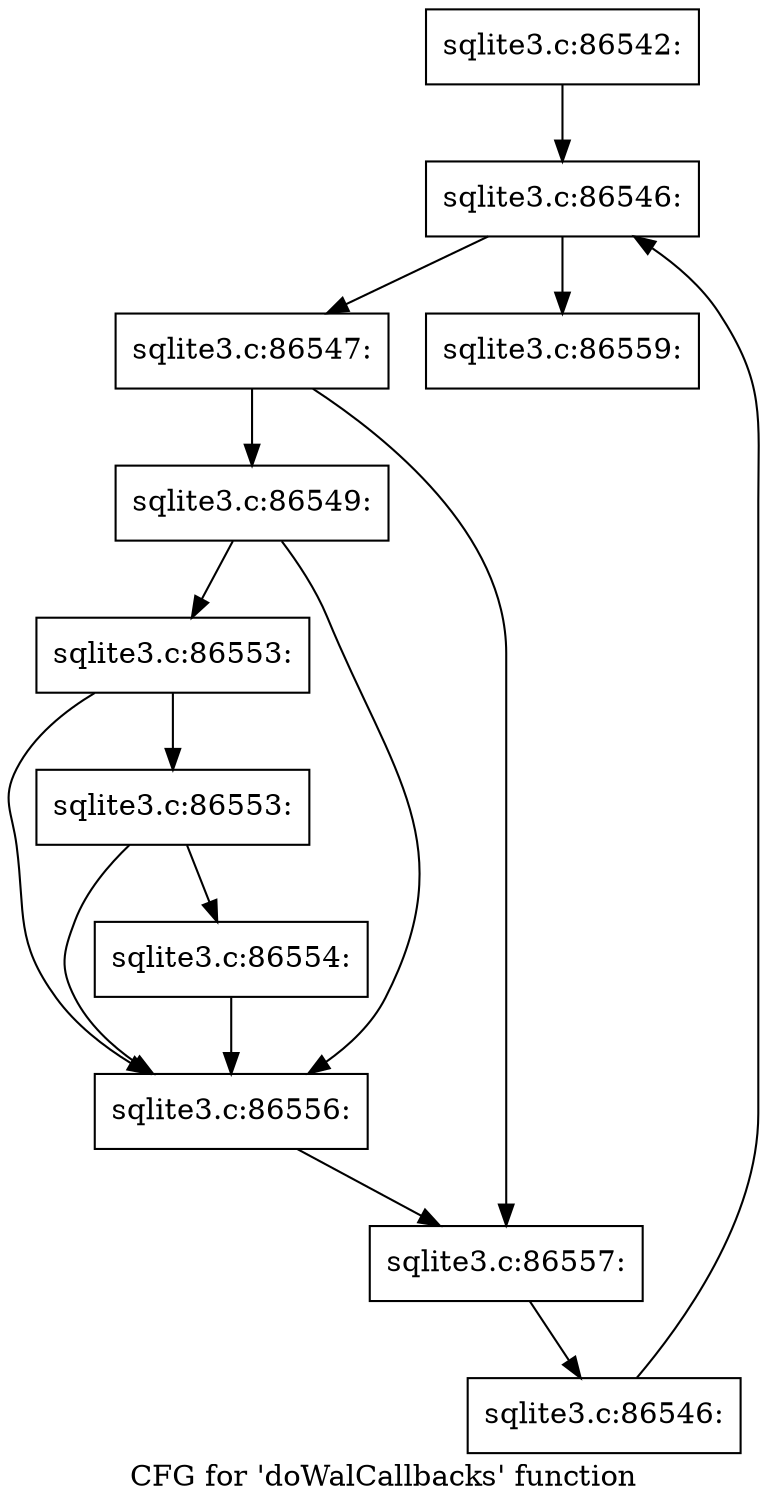 digraph "CFG for 'doWalCallbacks' function" {
	label="CFG for 'doWalCallbacks' function";

	Node0x55c0f853c8b0 [shape=record,label="{sqlite3.c:86542:}"];
	Node0x55c0f853c8b0 -> Node0x55c0f853e2f0;
	Node0x55c0f853e2f0 [shape=record,label="{sqlite3.c:86546:}"];
	Node0x55c0f853e2f0 -> Node0x55c0f8543bd0;
	Node0x55c0f853e2f0 -> Node0x55c0f853e180;
	Node0x55c0f8543bd0 [shape=record,label="{sqlite3.c:86547:}"];
	Node0x55c0f8543bd0 -> Node0x55c0f85449a0;
	Node0x55c0f8543bd0 -> Node0x55c0f85449f0;
	Node0x55c0f85449a0 [shape=record,label="{sqlite3.c:86549:}"];
	Node0x55c0f85449a0 -> Node0x55c0f8545c90;
	Node0x55c0f85449a0 -> Node0x55c0f8545810;
	Node0x55c0f8545c90 [shape=record,label="{sqlite3.c:86553:}"];
	Node0x55c0f8545c90 -> Node0x55c0f8545c10;
	Node0x55c0f8545c90 -> Node0x55c0f8545810;
	Node0x55c0f8545c10 [shape=record,label="{sqlite3.c:86553:}"];
	Node0x55c0f8545c10 -> Node0x55c0f58e6a10;
	Node0x55c0f8545c10 -> Node0x55c0f8545810;
	Node0x55c0f58e6a10 [shape=record,label="{sqlite3.c:86554:}"];
	Node0x55c0f58e6a10 -> Node0x55c0f8545810;
	Node0x55c0f8545810 [shape=record,label="{sqlite3.c:86556:}"];
	Node0x55c0f8545810 -> Node0x55c0f85449f0;
	Node0x55c0f85449f0 [shape=record,label="{sqlite3.c:86557:}"];
	Node0x55c0f85449f0 -> Node0x55c0f8543b40;
	Node0x55c0f8543b40 [shape=record,label="{sqlite3.c:86546:}"];
	Node0x55c0f8543b40 -> Node0x55c0f853e2f0;
	Node0x55c0f853e180 [shape=record,label="{sqlite3.c:86559:}"];
}
